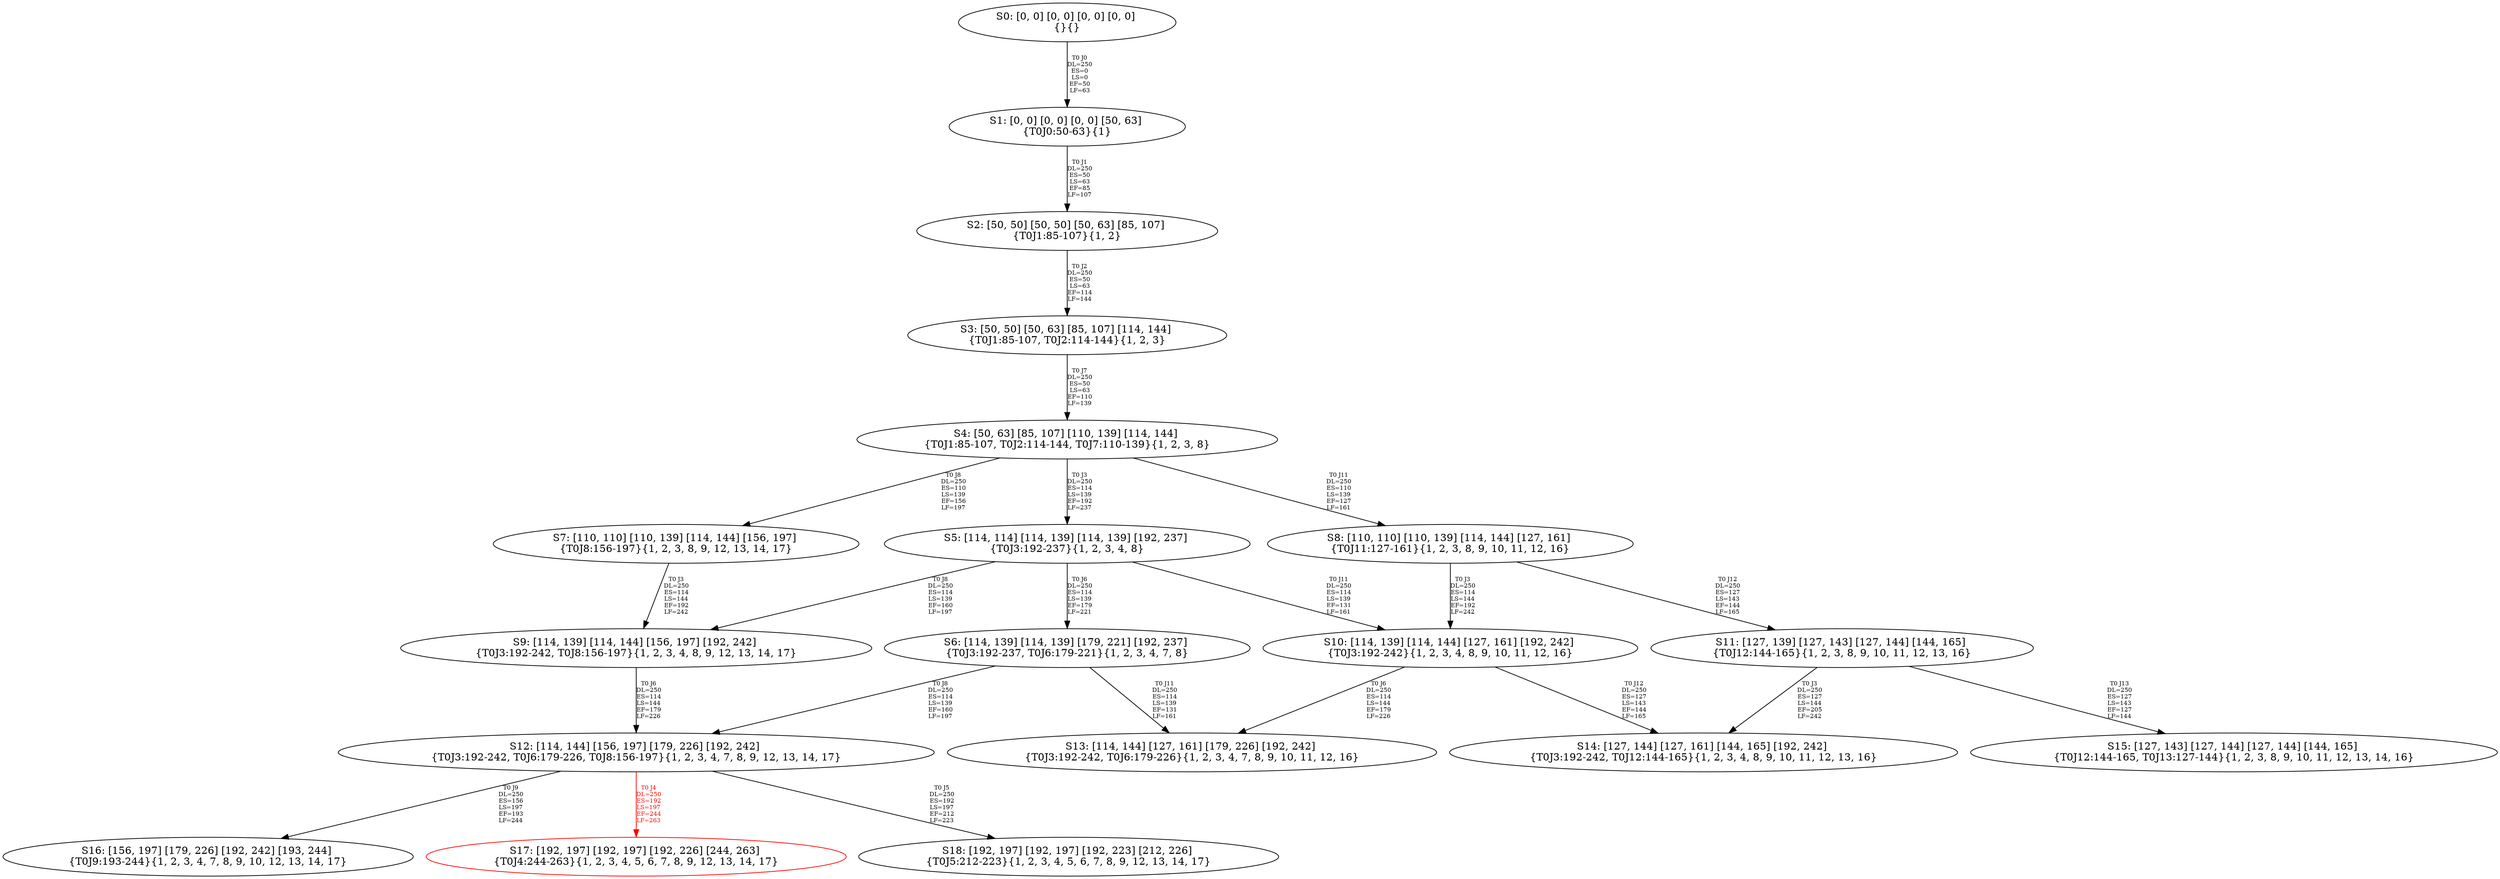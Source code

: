 digraph {
	S0[label="S0: [0, 0] [0, 0] [0, 0] [0, 0] \n{}{}"];
	S1[label="S1: [0, 0] [0, 0] [0, 0] [50, 63] \n{T0J0:50-63}{1}"];
	S2[label="S2: [50, 50] [50, 50] [50, 63] [85, 107] \n{T0J1:85-107}{1, 2}"];
	S3[label="S3: [50, 50] [50, 63] [85, 107] [114, 144] \n{T0J1:85-107, T0J2:114-144}{1, 2, 3}"];
	S4[label="S4: [50, 63] [85, 107] [110, 139] [114, 144] \n{T0J1:85-107, T0J2:114-144, T0J7:110-139}{1, 2, 3, 8}"];
	S5[label="S5: [114, 114] [114, 139] [114, 139] [192, 237] \n{T0J3:192-237}{1, 2, 3, 4, 8}"];
	S6[label="S6: [114, 139] [114, 139] [179, 221] [192, 237] \n{T0J3:192-237, T0J6:179-221}{1, 2, 3, 4, 7, 8}"];
	S7[label="S7: [110, 110] [110, 139] [114, 144] [156, 197] \n{T0J8:156-197}{1, 2, 3, 8, 9, 12, 13, 14, 17}"];
	S8[label="S8: [110, 110] [110, 139] [114, 144] [127, 161] \n{T0J11:127-161}{1, 2, 3, 8, 9, 10, 11, 12, 16}"];
	S9[label="S9: [114, 139] [114, 144] [156, 197] [192, 242] \n{T0J3:192-242, T0J8:156-197}{1, 2, 3, 4, 8, 9, 12, 13, 14, 17}"];
	S10[label="S10: [114, 139] [114, 144] [127, 161] [192, 242] \n{T0J3:192-242}{1, 2, 3, 4, 8, 9, 10, 11, 12, 16}"];
	S11[label="S11: [127, 139] [127, 143] [127, 144] [144, 165] \n{T0J12:144-165}{1, 2, 3, 8, 9, 10, 11, 12, 13, 16}"];
	S12[label="S12: [114, 144] [156, 197] [179, 226] [192, 242] \n{T0J3:192-242, T0J6:179-226, T0J8:156-197}{1, 2, 3, 4, 7, 8, 9, 12, 13, 14, 17}"];
	S13[label="S13: [114, 144] [127, 161] [179, 226] [192, 242] \n{T0J3:192-242, T0J6:179-226}{1, 2, 3, 4, 7, 8, 9, 10, 11, 12, 16}"];
	S14[label="S14: [127, 144] [127, 161] [144, 165] [192, 242] \n{T0J3:192-242, T0J12:144-165}{1, 2, 3, 4, 8, 9, 10, 11, 12, 13, 16}"];
	S15[label="S15: [127, 143] [127, 144] [127, 144] [144, 165] \n{T0J12:144-165, T0J13:127-144}{1, 2, 3, 8, 9, 10, 11, 12, 13, 14, 16}"];
	S16[label="S16: [156, 197] [179, 226] [192, 242] [193, 244] \n{T0J9:193-244}{1, 2, 3, 4, 7, 8, 9, 10, 12, 13, 14, 17}"];
	S17[label="S17: [192, 197] [192, 197] [192, 226] [244, 263] \n{T0J4:244-263}{1, 2, 3, 4, 5, 6, 7, 8, 9, 12, 13, 14, 17}"];
	S18[label="S18: [192, 197] [192, 197] [192, 223] [212, 226] \n{T0J5:212-223}{1, 2, 3, 4, 5, 6, 7, 8, 9, 12, 13, 14, 17}"];
	S0 -> S1[label="T0 J0\nDL=250\nES=0\nLS=0\nEF=50\nLF=63",fontsize=8];
	S1 -> S2[label="T0 J1\nDL=250\nES=50\nLS=63\nEF=85\nLF=107",fontsize=8];
	S2 -> S3[label="T0 J2\nDL=250\nES=50\nLS=63\nEF=114\nLF=144",fontsize=8];
	S3 -> S4[label="T0 J7\nDL=250\nES=50\nLS=63\nEF=110\nLF=139",fontsize=8];
	S4 -> S5[label="T0 J3\nDL=250\nES=114\nLS=139\nEF=192\nLF=237",fontsize=8];
	S4 -> S7[label="T0 J8\nDL=250\nES=110\nLS=139\nEF=156\nLF=197",fontsize=8];
	S4 -> S8[label="T0 J11\nDL=250\nES=110\nLS=139\nEF=127\nLF=161",fontsize=8];
	S5 -> S6[label="T0 J6\nDL=250\nES=114\nLS=139\nEF=179\nLF=221",fontsize=8];
	S5 -> S9[label="T0 J8\nDL=250\nES=114\nLS=139\nEF=160\nLF=197",fontsize=8];
	S5 -> S10[label="T0 J11\nDL=250\nES=114\nLS=139\nEF=131\nLF=161",fontsize=8];
	S6 -> S12[label="T0 J8\nDL=250\nES=114\nLS=139\nEF=160\nLF=197",fontsize=8];
	S6 -> S13[label="T0 J11\nDL=250\nES=114\nLS=139\nEF=131\nLF=161",fontsize=8];
	S7 -> S9[label="T0 J3\nDL=250\nES=114\nLS=144\nEF=192\nLF=242",fontsize=8];
	S8 -> S10[label="T0 J3\nDL=250\nES=114\nLS=144\nEF=192\nLF=242",fontsize=8];
	S8 -> S11[label="T0 J12\nDL=250\nES=127\nLS=143\nEF=144\nLF=165",fontsize=8];
	S9 -> S12[label="T0 J6\nDL=250\nES=114\nLS=144\nEF=179\nLF=226",fontsize=8];
	S10 -> S13[label="T0 J6\nDL=250\nES=114\nLS=144\nEF=179\nLF=226",fontsize=8];
	S10 -> S14[label="T0 J12\nDL=250\nES=127\nLS=143\nEF=144\nLF=165",fontsize=8];
	S11 -> S14[label="T0 J3\nDL=250\nES=127\nLS=144\nEF=205\nLF=242",fontsize=8];
	S11 -> S15[label="T0 J13\nDL=250\nES=127\nLS=143\nEF=127\nLF=144",fontsize=8];
	S12 -> S17[label="T0 J4\nDL=250\nES=192\nLS=197\nEF=244\nLF=263",color=Red,fontcolor=Red,fontsize=8];
S17[color=Red];
	S12 -> S18[label="T0 J5\nDL=250\nES=192\nLS=197\nEF=212\nLF=223",fontsize=8];
	S12 -> S16[label="T0 J9\nDL=250\nES=156\nLS=197\nEF=193\nLF=244",fontsize=8];
}
